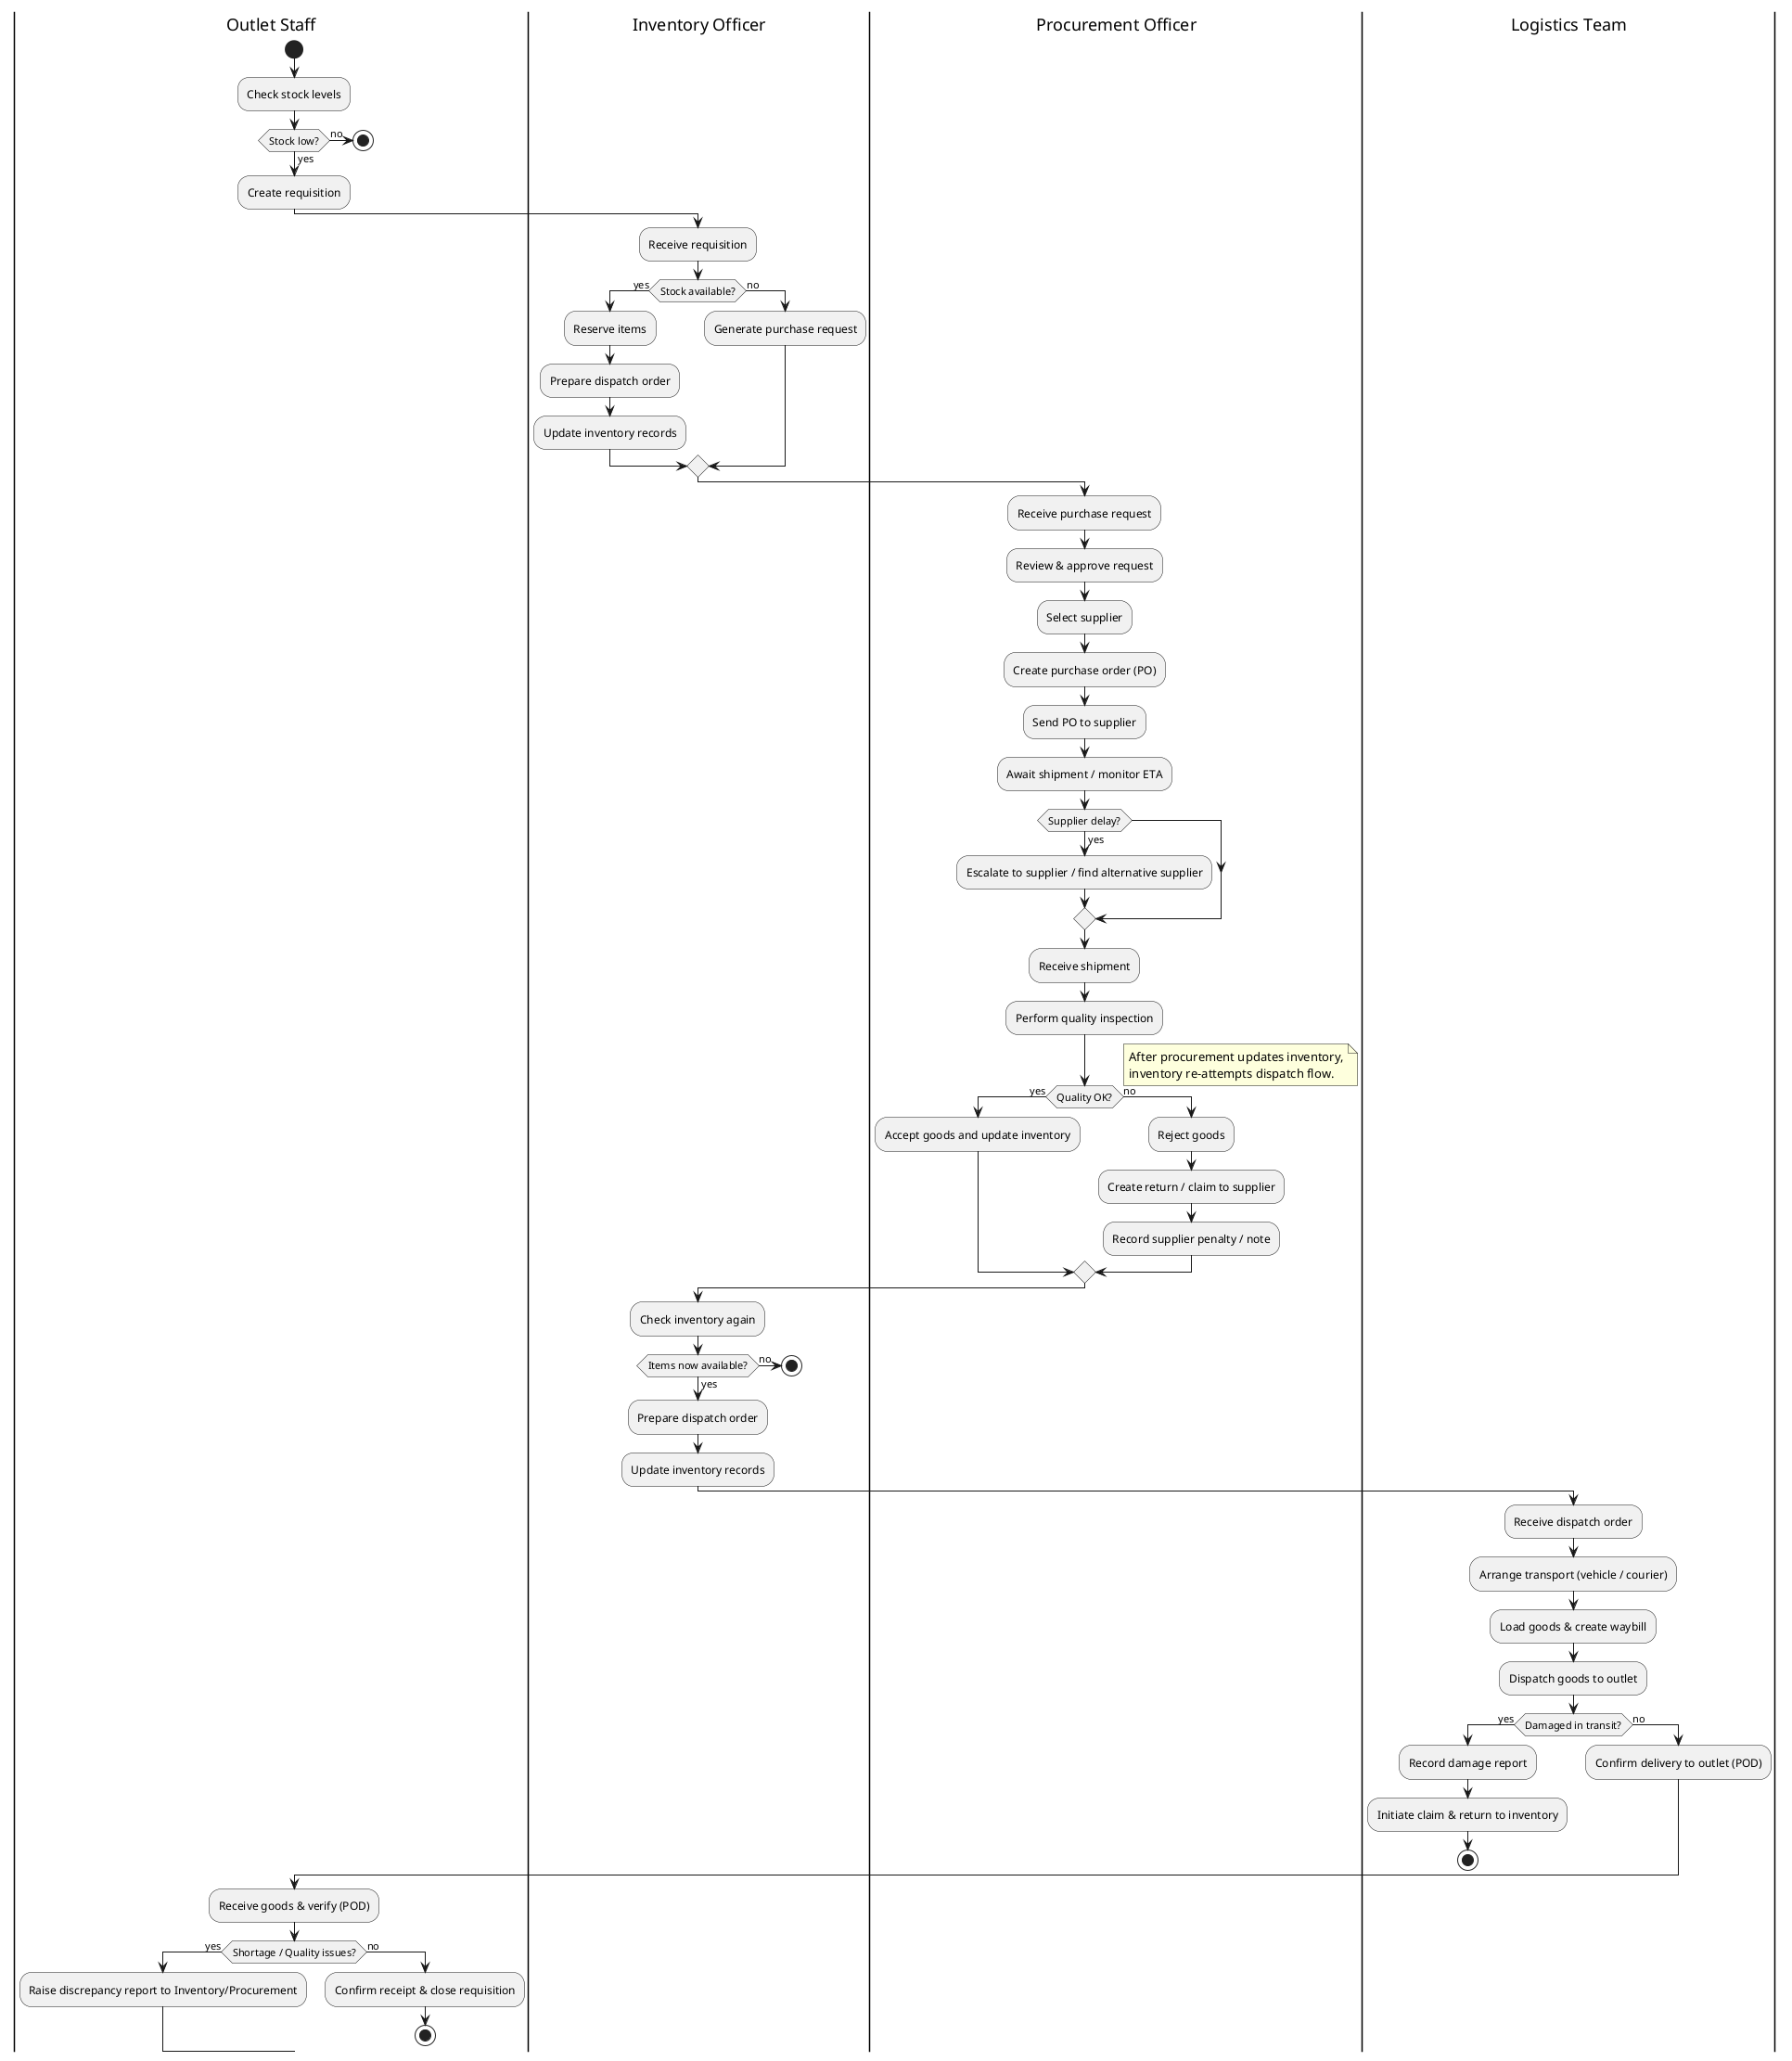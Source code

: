 @startuml
' Café ERP — Supply Chain (Activity diagram with swimlanes)
' Render with PlantUML (VS Code PlantUML extension or plantuml.com server)

|Outlet Staff|
start
:Check stock levels;
if (Stock low?) then (yes)
  :Create requisition;
else (no)
  stop
endif

|Inventory Officer|
:Receive requisition;
if (Stock available?) then (yes)
  :Reserve items;
  :Prepare dispatch order;
  :Update inventory records;
else (no)
  :Generate purchase request;
endif

|Procurement Officer|
:Receive purchase request;
:Review & approve request;
:Select supplier;
:Create purchase order (PO);
:Send PO to supplier;
:Await shipment / monitor ETA;
if (Supplier delay?) then (yes)
  :Escalate to supplier / find alternative supplier;
endif
:Receive shipment;
:Perform quality inspection;
if (Quality OK?) then (yes)
  :Accept goods and update inventory;
else (no)
  :Reject goods; 
  :Create return / claim to supplier;
  :Record supplier penalty / note;
endif

|Inventory Officer|
note right
 After procurement updates inventory,
 inventory re-attempts dispatch flow.
end note
:Check inventory again;
if (Items now available?) then (yes)
  :Prepare dispatch order;
  :Update inventory records;
else (no)
  stop
endif

|Logistics Team|
:Receive dispatch order;
:Arrange transport (vehicle / courier);
:Load goods & create waybill;
:Dispatch goods to outlet;
if (Damaged in transit?) then (yes)
  :Record damage report;
  :Initiate claim & return to inventory;
  stop
else (no)
  :Confirm delivery to outlet (POD);
endif

|Outlet Staff|
:Receive goods & verify (POD);
if (Shortage / Quality issues?) then (yes)
  :Raise discrepancy report to Inventory/Procurement;
else (no)
  :Confirm receipt & close requisition;
  stop
endif

@enduml
